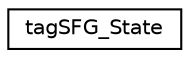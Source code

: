 digraph "Graphical Class Hierarchy"
{
  edge [fontname="Helvetica",fontsize="10",labelfontname="Helvetica",labelfontsize="10"];
  node [fontname="Helvetica",fontsize="10",shape=record];
  rankdir="LR";
  Node1 [label="tagSFG_State",height=0.2,width=0.4,color="black", fillcolor="white", style="filled",URL="$structtag_s_f_g___state.html"];
}
